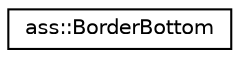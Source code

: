 digraph "Graphical Class Hierarchy"
{
 // LATEX_PDF_SIZE
  edge [fontname="Helvetica",fontsize="10",labelfontname="Helvetica",labelfontsize="10"];
  node [fontname="Helvetica",fontsize="10",shape=record];
  rankdir="LR";
  Node0 [label="ass::BorderBottom",height=0.2,width=0.4,color="black", fillcolor="white", style="filled",URL="$structass_1_1BorderBottom.html",tooltip="Represents bottom border."];
}
